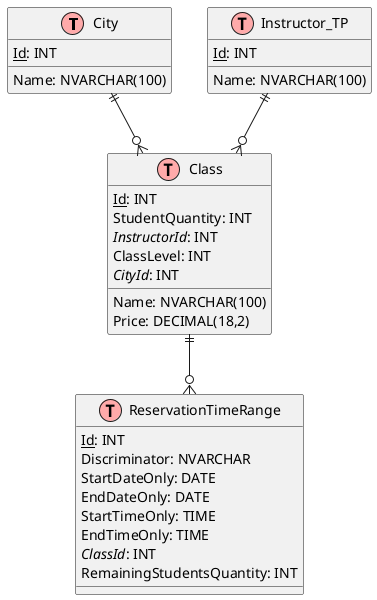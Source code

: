 @startuml
' Estilo para tablas
!define table(x) class x << (T,#FFAAAA) >>
!define primaryKey(x) <u>x</u>
!define foreignKey(x) <i>x</i>

' Tabla: City
table(City) {
    primaryKey(Id): INT
    Name: NVARCHAR(100)
}

' Tabla: Instructor_TP
table(Instructor_TP) {
    primaryKey(Id): INT
    Name: NVARCHAR(100)
}

' Tabla: Class
table(Class) {
    primaryKey(Id): INT
    Name: NVARCHAR(100)
    Price: DECIMAL(18,2)
    StudentQuantity: INT
    foreignKey(InstructorId): INT
    ClassLevel: INT
    foreignKey(CityId): INT
}

' Tabla: ReservationTimeRange (TPH base table)
table(ReservationTimeRange) {
    primaryKey(Id): INT
    Discriminator: NVARCHAR
    StartDateOnly: DATE
    EndDateOnly: DATE
    StartTimeOnly: TIME
    EndTimeOnly: TIME
    foreignKey(ClassId): INT
    RemainingStudentsQuantity: INT
}

' Relaciones con cardinalidades 1:N
City ||--o{ Class  
Instructor_TP ||--o{ Class  
Class ||--o{ ReservationTimeRange  
@enduml